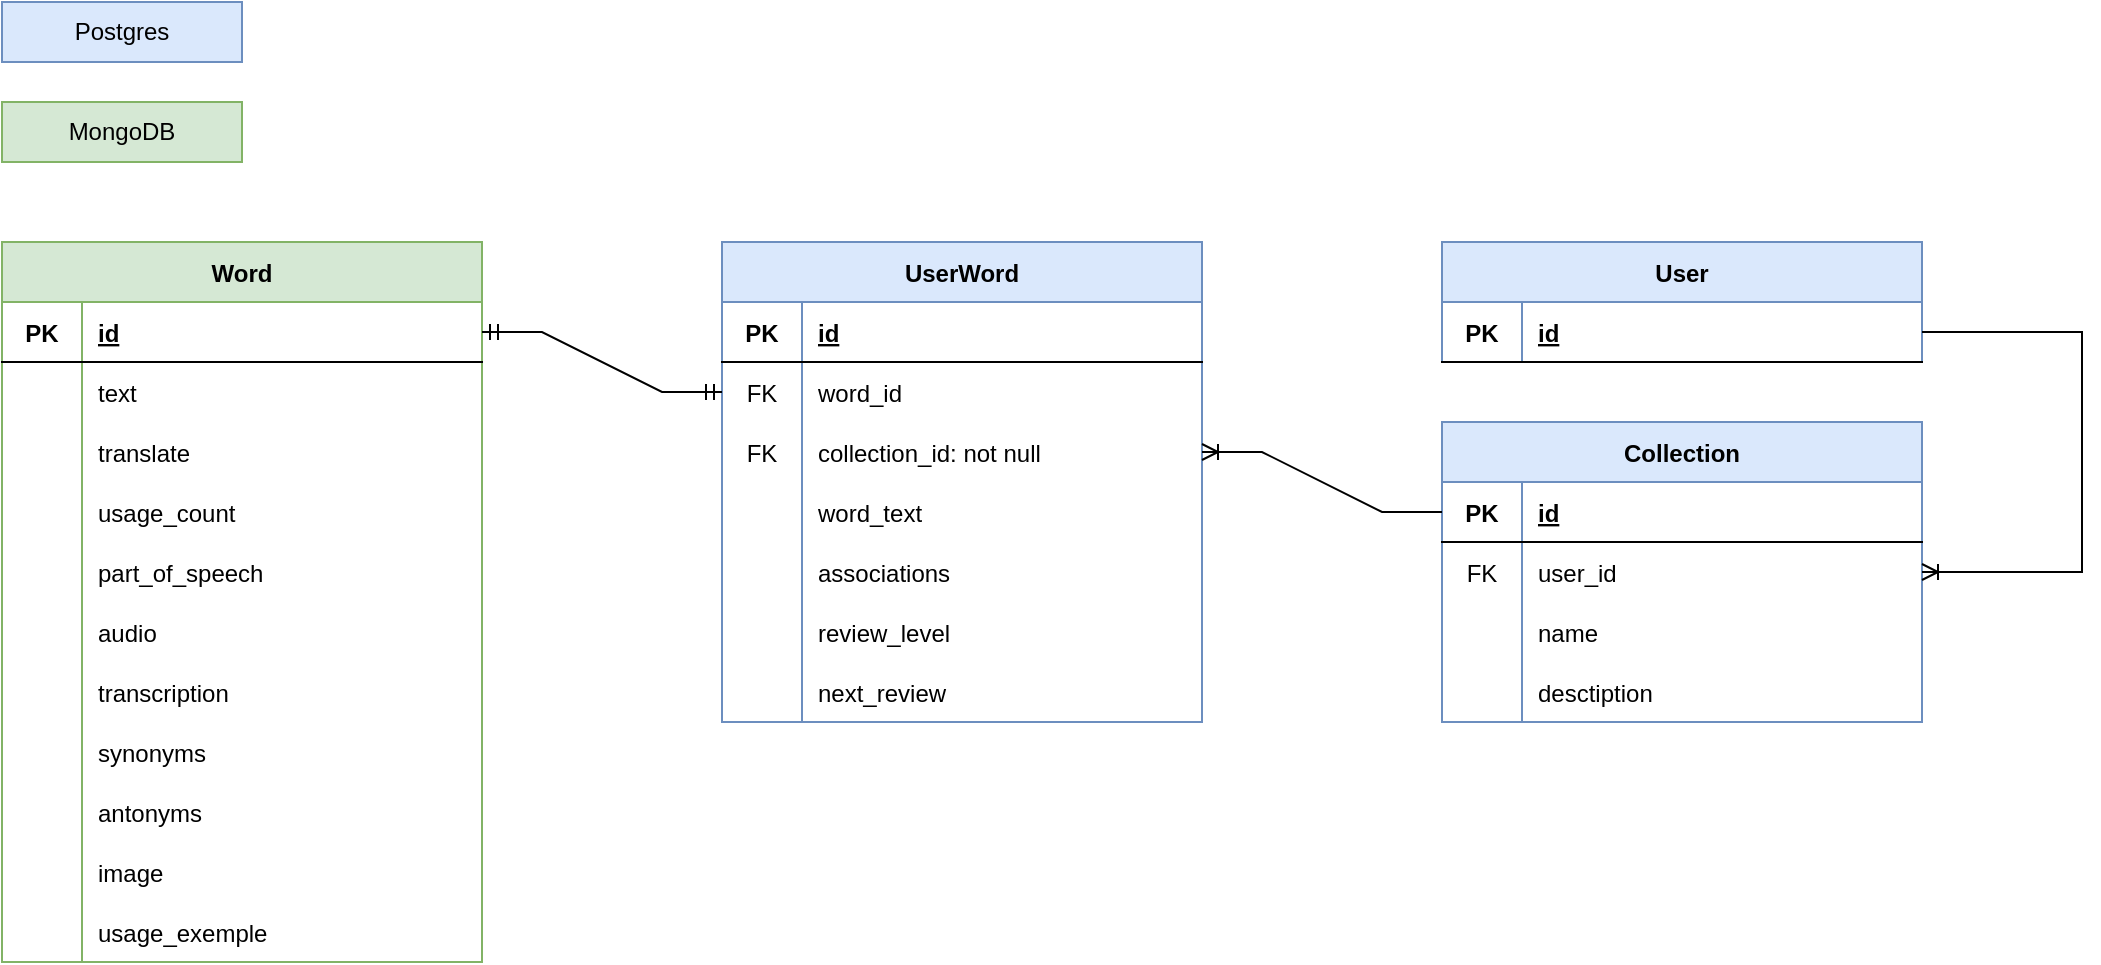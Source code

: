 <mxfile version="27.0.5">
  <diagram id="R2lEEEUBdFMjLlhIrx00" name="Page-1">
    <mxGraphModel dx="1375" dy="618" grid="1" gridSize="10" guides="1" tooltips="1" connect="1" arrows="1" fold="1" page="1" pageScale="1" pageWidth="850" pageHeight="1100" math="0" shadow="0" extFonts="Permanent Marker^https://fonts.googleapis.com/css?family=Permanent+Marker">
      <root>
        <mxCell id="0" />
        <mxCell id="1" parent="0" />
        <mxCell id="C-vyLk0tnHw3VtMMgP7b-23" value="Word" style="shape=table;startSize=30;container=1;collapsible=1;childLayout=tableLayout;fixedRows=1;rowLines=0;fontStyle=1;align=center;resizeLast=1;fillColor=#d5e8d4;strokeColor=#82b366;" parent="1" vertex="1">
          <mxGeometry x="320" y="240" width="240" height="360" as="geometry">
            <mxRectangle x="120" y="120" width="100" height="30" as="alternateBounds" />
          </mxGeometry>
        </mxCell>
        <mxCell id="C-vyLk0tnHw3VtMMgP7b-24" value="" style="shape=partialRectangle;collapsible=0;dropTarget=0;pointerEvents=0;fillColor=none;points=[[0,0.5],[1,0.5]];portConstraint=eastwest;top=0;left=0;right=0;bottom=1;" parent="C-vyLk0tnHw3VtMMgP7b-23" vertex="1">
          <mxGeometry y="30" width="240" height="30" as="geometry" />
        </mxCell>
        <mxCell id="C-vyLk0tnHw3VtMMgP7b-25" value="PK" style="shape=partialRectangle;overflow=hidden;connectable=0;fillColor=none;top=0;left=0;bottom=0;right=0;fontStyle=1;" parent="C-vyLk0tnHw3VtMMgP7b-24" vertex="1">
          <mxGeometry width="40" height="30" as="geometry">
            <mxRectangle width="40" height="30" as="alternateBounds" />
          </mxGeometry>
        </mxCell>
        <mxCell id="C-vyLk0tnHw3VtMMgP7b-26" value="id" style="shape=partialRectangle;overflow=hidden;connectable=0;fillColor=none;top=0;left=0;bottom=0;right=0;align=left;spacingLeft=6;fontStyle=5;" parent="C-vyLk0tnHw3VtMMgP7b-24" vertex="1">
          <mxGeometry x="40" width="200" height="30" as="geometry">
            <mxRectangle width="200" height="30" as="alternateBounds" />
          </mxGeometry>
        </mxCell>
        <mxCell id="C-vyLk0tnHw3VtMMgP7b-27" value="" style="shape=partialRectangle;collapsible=0;dropTarget=0;pointerEvents=0;fillColor=none;points=[[0,0.5],[1,0.5]];portConstraint=eastwest;top=0;left=0;right=0;bottom=0;" parent="C-vyLk0tnHw3VtMMgP7b-23" vertex="1">
          <mxGeometry y="60" width="240" height="30" as="geometry" />
        </mxCell>
        <mxCell id="C-vyLk0tnHw3VtMMgP7b-28" value="" style="shape=partialRectangle;overflow=hidden;connectable=0;fillColor=none;top=0;left=0;bottom=0;right=0;" parent="C-vyLk0tnHw3VtMMgP7b-27" vertex="1">
          <mxGeometry width="40" height="30" as="geometry">
            <mxRectangle width="40" height="30" as="alternateBounds" />
          </mxGeometry>
        </mxCell>
        <mxCell id="C-vyLk0tnHw3VtMMgP7b-29" value="text" style="shape=partialRectangle;overflow=hidden;connectable=0;fillColor=none;top=0;left=0;bottom=0;right=0;align=left;spacingLeft=6;" parent="C-vyLk0tnHw3VtMMgP7b-27" vertex="1">
          <mxGeometry x="40" width="200" height="30" as="geometry">
            <mxRectangle width="200" height="30" as="alternateBounds" />
          </mxGeometry>
        </mxCell>
        <mxCell id="F-sReFvH-4bTbb94XyUP-4" value="" style="shape=partialRectangle;collapsible=0;dropTarget=0;pointerEvents=0;fillColor=none;points=[[0,0.5],[1,0.5]];portConstraint=eastwest;top=0;left=0;right=0;bottom=0;" parent="C-vyLk0tnHw3VtMMgP7b-23" vertex="1">
          <mxGeometry y="90" width="240" height="30" as="geometry" />
        </mxCell>
        <mxCell id="F-sReFvH-4bTbb94XyUP-5" value="" style="shape=partialRectangle;overflow=hidden;connectable=0;fillColor=none;top=0;left=0;bottom=0;right=0;" parent="F-sReFvH-4bTbb94XyUP-4" vertex="1">
          <mxGeometry width="40" height="30" as="geometry">
            <mxRectangle width="40" height="30" as="alternateBounds" />
          </mxGeometry>
        </mxCell>
        <mxCell id="F-sReFvH-4bTbb94XyUP-6" value="translate" style="shape=partialRectangle;overflow=hidden;connectable=0;fillColor=none;top=0;left=0;bottom=0;right=0;align=left;spacingLeft=6;" parent="F-sReFvH-4bTbb94XyUP-4" vertex="1">
          <mxGeometry x="40" width="200" height="30" as="geometry">
            <mxRectangle width="200" height="30" as="alternateBounds" />
          </mxGeometry>
        </mxCell>
        <mxCell id="ywb25JipgvPAhc3oe862-24" style="shape=partialRectangle;collapsible=0;dropTarget=0;pointerEvents=0;fillColor=none;points=[[0,0.5],[1,0.5]];portConstraint=eastwest;top=0;left=0;right=0;bottom=0;" parent="C-vyLk0tnHw3VtMMgP7b-23" vertex="1">
          <mxGeometry y="120" width="240" height="30" as="geometry" />
        </mxCell>
        <mxCell id="ywb25JipgvPAhc3oe862-25" style="shape=partialRectangle;overflow=hidden;connectable=0;fillColor=none;top=0;left=0;bottom=0;right=0;" parent="ywb25JipgvPAhc3oe862-24" vertex="1">
          <mxGeometry width="40" height="30" as="geometry">
            <mxRectangle width="40" height="30" as="alternateBounds" />
          </mxGeometry>
        </mxCell>
        <mxCell id="ywb25JipgvPAhc3oe862-26" value="usage_count" style="shape=partialRectangle;overflow=hidden;connectable=0;fillColor=none;top=0;left=0;bottom=0;right=0;align=left;spacingLeft=6;" parent="ywb25JipgvPAhc3oe862-24" vertex="1">
          <mxGeometry x="40" width="200" height="30" as="geometry">
            <mxRectangle width="200" height="30" as="alternateBounds" />
          </mxGeometry>
        </mxCell>
        <mxCell id="rDy19cfPk4_bz0ccWUAK-1337" style="shape=partialRectangle;collapsible=0;dropTarget=0;pointerEvents=0;fillColor=none;points=[[0,0.5],[1,0.5]];portConstraint=eastwest;top=0;left=0;right=0;bottom=0;" parent="C-vyLk0tnHw3VtMMgP7b-23" vertex="1">
          <mxGeometry y="150" width="240" height="30" as="geometry" />
        </mxCell>
        <mxCell id="rDy19cfPk4_bz0ccWUAK-1338" style="shape=partialRectangle;overflow=hidden;connectable=0;fillColor=none;top=0;left=0;bottom=0;right=0;" parent="rDy19cfPk4_bz0ccWUAK-1337" vertex="1">
          <mxGeometry width="40" height="30" as="geometry">
            <mxRectangle width="40" height="30" as="alternateBounds" />
          </mxGeometry>
        </mxCell>
        <mxCell id="rDy19cfPk4_bz0ccWUAK-1339" value="part_of_speech" style="shape=partialRectangle;overflow=hidden;connectable=0;fillColor=none;top=0;left=0;bottom=0;right=0;align=left;spacingLeft=6;" parent="rDy19cfPk4_bz0ccWUAK-1337" vertex="1">
          <mxGeometry x="40" width="200" height="30" as="geometry">
            <mxRectangle width="200" height="30" as="alternateBounds" />
          </mxGeometry>
        </mxCell>
        <mxCell id="F-sReFvH-4bTbb94XyUP-7" value="" style="shape=partialRectangle;collapsible=0;dropTarget=0;pointerEvents=0;fillColor=none;points=[[0,0.5],[1,0.5]];portConstraint=eastwest;top=0;left=0;right=0;bottom=0;" parent="C-vyLk0tnHw3VtMMgP7b-23" vertex="1">
          <mxGeometry y="180" width="240" height="30" as="geometry" />
        </mxCell>
        <mxCell id="F-sReFvH-4bTbb94XyUP-8" value="" style="shape=partialRectangle;overflow=hidden;connectable=0;fillColor=none;top=0;left=0;bottom=0;right=0;" parent="F-sReFvH-4bTbb94XyUP-7" vertex="1">
          <mxGeometry width="40" height="30" as="geometry">
            <mxRectangle width="40" height="30" as="alternateBounds" />
          </mxGeometry>
        </mxCell>
        <mxCell id="F-sReFvH-4bTbb94XyUP-9" value="audio" style="shape=partialRectangle;overflow=hidden;connectable=0;fillColor=none;top=0;left=0;bottom=0;right=0;align=left;spacingLeft=6;" parent="F-sReFvH-4bTbb94XyUP-7" vertex="1">
          <mxGeometry x="40" width="200" height="30" as="geometry">
            <mxRectangle width="200" height="30" as="alternateBounds" />
          </mxGeometry>
        </mxCell>
        <mxCell id="F-sReFvH-4bTbb94XyUP-1" value="" style="shape=partialRectangle;collapsible=0;dropTarget=0;pointerEvents=0;fillColor=none;points=[[0,0.5],[1,0.5]];portConstraint=eastwest;top=0;left=0;right=0;bottom=0;" parent="C-vyLk0tnHw3VtMMgP7b-23" vertex="1">
          <mxGeometry y="210" width="240" height="30" as="geometry" />
        </mxCell>
        <mxCell id="F-sReFvH-4bTbb94XyUP-2" value="" style="shape=partialRectangle;overflow=hidden;connectable=0;fillColor=none;top=0;left=0;bottom=0;right=0;" parent="F-sReFvH-4bTbb94XyUP-1" vertex="1">
          <mxGeometry width="40" height="30" as="geometry">
            <mxRectangle width="40" height="30" as="alternateBounds" />
          </mxGeometry>
        </mxCell>
        <mxCell id="F-sReFvH-4bTbb94XyUP-3" value="transcription" style="shape=partialRectangle;overflow=hidden;connectable=0;fillColor=none;top=0;left=0;bottom=0;right=0;align=left;spacingLeft=6;" parent="F-sReFvH-4bTbb94XyUP-1" vertex="1">
          <mxGeometry x="40" width="200" height="30" as="geometry">
            <mxRectangle width="200" height="30" as="alternateBounds" />
          </mxGeometry>
        </mxCell>
        <mxCell id="F-sReFvH-4bTbb94XyUP-49" value="" style="shape=partialRectangle;collapsible=0;dropTarget=0;pointerEvents=0;fillColor=none;points=[[0,0.5],[1,0.5]];portConstraint=eastwest;top=0;left=0;right=0;bottom=0;" parent="C-vyLk0tnHw3VtMMgP7b-23" vertex="1">
          <mxGeometry y="240" width="240" height="30" as="geometry" />
        </mxCell>
        <mxCell id="F-sReFvH-4bTbb94XyUP-50" value="" style="shape=partialRectangle;overflow=hidden;connectable=0;fillColor=none;top=0;left=0;bottom=0;right=0;" parent="F-sReFvH-4bTbb94XyUP-49" vertex="1">
          <mxGeometry width="40" height="30" as="geometry">
            <mxRectangle width="40" height="30" as="alternateBounds" />
          </mxGeometry>
        </mxCell>
        <mxCell id="F-sReFvH-4bTbb94XyUP-51" value="synonyms" style="shape=partialRectangle;overflow=hidden;connectable=0;fillColor=none;top=0;left=0;bottom=0;right=0;align=left;spacingLeft=6;" parent="F-sReFvH-4bTbb94XyUP-49" vertex="1">
          <mxGeometry x="40" width="200" height="30" as="geometry">
            <mxRectangle width="200" height="30" as="alternateBounds" />
          </mxGeometry>
        </mxCell>
        <mxCell id="F-sReFvH-4bTbb94XyUP-52" value="" style="shape=partialRectangle;collapsible=0;dropTarget=0;pointerEvents=0;fillColor=none;points=[[0,0.5],[1,0.5]];portConstraint=eastwest;top=0;left=0;right=0;bottom=0;" parent="C-vyLk0tnHw3VtMMgP7b-23" vertex="1">
          <mxGeometry y="270" width="240" height="30" as="geometry" />
        </mxCell>
        <mxCell id="F-sReFvH-4bTbb94XyUP-53" value="" style="shape=partialRectangle;overflow=hidden;connectable=0;fillColor=none;top=0;left=0;bottom=0;right=0;" parent="F-sReFvH-4bTbb94XyUP-52" vertex="1">
          <mxGeometry width="40" height="30" as="geometry">
            <mxRectangle width="40" height="30" as="alternateBounds" />
          </mxGeometry>
        </mxCell>
        <mxCell id="F-sReFvH-4bTbb94XyUP-54" value="antonyms" style="shape=partialRectangle;overflow=hidden;connectable=0;fillColor=none;top=0;left=0;bottom=0;right=0;align=left;spacingLeft=6;" parent="F-sReFvH-4bTbb94XyUP-52" vertex="1">
          <mxGeometry x="40" width="200" height="30" as="geometry">
            <mxRectangle width="200" height="30" as="alternateBounds" />
          </mxGeometry>
        </mxCell>
        <mxCell id="F-sReFvH-4bTbb94XyUP-55" value="" style="shape=partialRectangle;collapsible=0;dropTarget=0;pointerEvents=0;fillColor=none;points=[[0,0.5],[1,0.5]];portConstraint=eastwest;top=0;left=0;right=0;bottom=0;" parent="C-vyLk0tnHw3VtMMgP7b-23" vertex="1">
          <mxGeometry y="300" width="240" height="30" as="geometry" />
        </mxCell>
        <mxCell id="F-sReFvH-4bTbb94XyUP-56" value="" style="shape=partialRectangle;overflow=hidden;connectable=0;fillColor=none;top=0;left=0;bottom=0;right=0;" parent="F-sReFvH-4bTbb94XyUP-55" vertex="1">
          <mxGeometry width="40" height="30" as="geometry">
            <mxRectangle width="40" height="30" as="alternateBounds" />
          </mxGeometry>
        </mxCell>
        <mxCell id="F-sReFvH-4bTbb94XyUP-57" value="image" style="shape=partialRectangle;overflow=hidden;connectable=0;fillColor=none;top=0;left=0;bottom=0;right=0;align=left;spacingLeft=6;" parent="F-sReFvH-4bTbb94XyUP-55" vertex="1">
          <mxGeometry x="40" width="200" height="30" as="geometry">
            <mxRectangle width="200" height="30" as="alternateBounds" />
          </mxGeometry>
        </mxCell>
        <mxCell id="F-sReFvH-4bTbb94XyUP-58" value="" style="shape=partialRectangle;collapsible=0;dropTarget=0;pointerEvents=0;fillColor=none;points=[[0,0.5],[1,0.5]];portConstraint=eastwest;top=0;left=0;right=0;bottom=0;" parent="C-vyLk0tnHw3VtMMgP7b-23" vertex="1">
          <mxGeometry y="330" width="240" height="30" as="geometry" />
        </mxCell>
        <mxCell id="F-sReFvH-4bTbb94XyUP-59" value="" style="shape=partialRectangle;overflow=hidden;connectable=0;fillColor=none;top=0;left=0;bottom=0;right=0;" parent="F-sReFvH-4bTbb94XyUP-58" vertex="1">
          <mxGeometry width="40" height="30" as="geometry">
            <mxRectangle width="40" height="30" as="alternateBounds" />
          </mxGeometry>
        </mxCell>
        <mxCell id="F-sReFvH-4bTbb94XyUP-60" value="usage_exemple" style="shape=partialRectangle;overflow=hidden;connectable=0;fillColor=none;top=0;left=0;bottom=0;right=0;align=left;spacingLeft=6;" parent="F-sReFvH-4bTbb94XyUP-58" vertex="1">
          <mxGeometry x="40" width="200" height="30" as="geometry">
            <mxRectangle width="200" height="30" as="alternateBounds" />
          </mxGeometry>
        </mxCell>
        <mxCell id="F-sReFvH-4bTbb94XyUP-32" value="User" style="shape=table;startSize=30;container=1;collapsible=1;childLayout=tableLayout;fixedRows=1;rowLines=0;fontStyle=1;align=center;resizeLast=1;fillColor=#dae8fc;strokeColor=#6c8ebf;" parent="1" vertex="1">
          <mxGeometry x="1040" y="240" width="240" height="60" as="geometry">
            <mxRectangle x="120" y="120" width="100" height="30" as="alternateBounds" />
          </mxGeometry>
        </mxCell>
        <mxCell id="F-sReFvH-4bTbb94XyUP-33" value="" style="shape=partialRectangle;collapsible=0;dropTarget=0;pointerEvents=0;fillColor=none;points=[[0,0.5],[1,0.5]];portConstraint=eastwest;top=0;left=0;right=0;bottom=1;" parent="F-sReFvH-4bTbb94XyUP-32" vertex="1">
          <mxGeometry y="30" width="240" height="30" as="geometry" />
        </mxCell>
        <mxCell id="F-sReFvH-4bTbb94XyUP-34" value="PK" style="shape=partialRectangle;overflow=hidden;connectable=0;fillColor=none;top=0;left=0;bottom=0;right=0;fontStyle=1;" parent="F-sReFvH-4bTbb94XyUP-33" vertex="1">
          <mxGeometry width="40" height="30" as="geometry">
            <mxRectangle width="40" height="30" as="alternateBounds" />
          </mxGeometry>
        </mxCell>
        <mxCell id="F-sReFvH-4bTbb94XyUP-35" value="id" style="shape=partialRectangle;overflow=hidden;connectable=0;fillColor=none;top=0;left=0;bottom=0;right=0;align=left;spacingLeft=6;fontStyle=5;" parent="F-sReFvH-4bTbb94XyUP-33" vertex="1">
          <mxGeometry x="40" width="200" height="30" as="geometry">
            <mxRectangle width="200" height="30" as="alternateBounds" />
          </mxGeometry>
        </mxCell>
        <mxCell id="F-sReFvH-4bTbb94XyUP-48" style="edgeStyle=orthogonalEdgeStyle;rounded=0;orthogonalLoop=1;jettySize=auto;html=1;exitX=1;exitY=0.5;exitDx=0;exitDy=0;" parent="1" target="F-sReFvH-4bTbb94XyUP-33" edge="1">
          <mxGeometry relative="1" as="geometry" />
        </mxCell>
        <mxCell id="rDy19cfPk4_bz0ccWUAK-1" value="Collection" style="shape=table;startSize=30;container=1;collapsible=1;childLayout=tableLayout;fixedRows=1;rowLines=0;fontStyle=1;align=center;resizeLast=1;fillColor=#dae8fc;strokeColor=#6c8ebf;" parent="1" vertex="1">
          <mxGeometry x="1040" y="330" width="240" height="150" as="geometry">
            <mxRectangle x="850" y="80" width="100" height="30" as="alternateBounds" />
          </mxGeometry>
        </mxCell>
        <mxCell id="rDy19cfPk4_bz0ccWUAK-2" value="" style="shape=partialRectangle;collapsible=0;dropTarget=0;pointerEvents=0;fillColor=none;points=[[0,0.5],[1,0.5]];portConstraint=eastwest;top=0;left=0;right=0;bottom=1;" parent="rDy19cfPk4_bz0ccWUAK-1" vertex="1">
          <mxGeometry y="30" width="240" height="30" as="geometry" />
        </mxCell>
        <mxCell id="rDy19cfPk4_bz0ccWUAK-3" value="PK" style="shape=partialRectangle;overflow=hidden;connectable=0;fillColor=none;top=0;left=0;bottom=0;right=0;fontStyle=1;" parent="rDy19cfPk4_bz0ccWUAK-2" vertex="1">
          <mxGeometry width="40" height="30" as="geometry">
            <mxRectangle width="40" height="30" as="alternateBounds" />
          </mxGeometry>
        </mxCell>
        <mxCell id="rDy19cfPk4_bz0ccWUAK-4" value="id" style="shape=partialRectangle;overflow=hidden;connectable=0;fillColor=none;top=0;left=0;bottom=0;right=0;align=left;spacingLeft=6;fontStyle=5;" parent="rDy19cfPk4_bz0ccWUAK-2" vertex="1">
          <mxGeometry x="40" width="200" height="30" as="geometry">
            <mxRectangle width="200" height="30" as="alternateBounds" />
          </mxGeometry>
        </mxCell>
        <mxCell id="ywb25JipgvPAhc3oe862-16" style="shape=partialRectangle;collapsible=0;dropTarget=0;pointerEvents=0;fillColor=none;points=[[0,0.5],[1,0.5]];portConstraint=eastwest;top=0;left=0;right=0;bottom=0;" parent="rDy19cfPk4_bz0ccWUAK-1" vertex="1">
          <mxGeometry y="60" width="240" height="30" as="geometry" />
        </mxCell>
        <mxCell id="ywb25JipgvPAhc3oe862-17" value="FK" style="shape=partialRectangle;overflow=hidden;connectable=0;fillColor=none;top=0;left=0;bottom=0;right=0;" parent="ywb25JipgvPAhc3oe862-16" vertex="1">
          <mxGeometry width="40" height="30" as="geometry">
            <mxRectangle width="40" height="30" as="alternateBounds" />
          </mxGeometry>
        </mxCell>
        <mxCell id="ywb25JipgvPAhc3oe862-18" value="user_id" style="shape=partialRectangle;overflow=hidden;connectable=0;fillColor=none;top=0;left=0;bottom=0;right=0;align=left;spacingLeft=6;" parent="ywb25JipgvPAhc3oe862-16" vertex="1">
          <mxGeometry x="40" width="200" height="30" as="geometry">
            <mxRectangle width="200" height="30" as="alternateBounds" />
          </mxGeometry>
        </mxCell>
        <mxCell id="rDy19cfPk4_bz0ccWUAK-5" value="" style="shape=partialRectangle;collapsible=0;dropTarget=0;pointerEvents=0;fillColor=none;points=[[0,0.5],[1,0.5]];portConstraint=eastwest;top=0;left=0;right=0;bottom=0;" parent="rDy19cfPk4_bz0ccWUAK-1" vertex="1">
          <mxGeometry y="90" width="240" height="30" as="geometry" />
        </mxCell>
        <mxCell id="rDy19cfPk4_bz0ccWUAK-6" value="" style="shape=partialRectangle;overflow=hidden;connectable=0;fillColor=none;top=0;left=0;bottom=0;right=0;" parent="rDy19cfPk4_bz0ccWUAK-5" vertex="1">
          <mxGeometry width="40" height="30" as="geometry">
            <mxRectangle width="40" height="30" as="alternateBounds" />
          </mxGeometry>
        </mxCell>
        <mxCell id="rDy19cfPk4_bz0ccWUAK-7" value="name" style="shape=partialRectangle;overflow=hidden;connectable=0;fillColor=none;top=0;left=0;bottom=0;right=0;align=left;spacingLeft=6;" parent="rDy19cfPk4_bz0ccWUAK-5" vertex="1">
          <mxGeometry x="40" width="200" height="30" as="geometry">
            <mxRectangle width="200" height="30" as="alternateBounds" />
          </mxGeometry>
        </mxCell>
        <mxCell id="rDy19cfPk4_bz0ccWUAK-1334" style="shape=partialRectangle;collapsible=0;dropTarget=0;pointerEvents=0;fillColor=none;points=[[0,0.5],[1,0.5]];portConstraint=eastwest;top=0;left=0;right=0;bottom=0;" parent="rDy19cfPk4_bz0ccWUAK-1" vertex="1">
          <mxGeometry y="120" width="240" height="30" as="geometry" />
        </mxCell>
        <mxCell id="rDy19cfPk4_bz0ccWUAK-1335" style="shape=partialRectangle;overflow=hidden;connectable=0;fillColor=none;top=0;left=0;bottom=0;right=0;" parent="rDy19cfPk4_bz0ccWUAK-1334" vertex="1">
          <mxGeometry width="40" height="30" as="geometry">
            <mxRectangle width="40" height="30" as="alternateBounds" />
          </mxGeometry>
        </mxCell>
        <mxCell id="rDy19cfPk4_bz0ccWUAK-1336" value="desctiption" style="shape=partialRectangle;overflow=hidden;connectable=0;fillColor=none;top=0;left=0;bottom=0;right=0;align=left;spacingLeft=6;" parent="rDy19cfPk4_bz0ccWUAK-1334" vertex="1">
          <mxGeometry x="40" width="200" height="30" as="geometry">
            <mxRectangle width="200" height="30" as="alternateBounds" />
          </mxGeometry>
        </mxCell>
        <mxCell id="rDy19cfPk4_bz0ccWUAK-738" value="UserWord" style="shape=table;startSize=30;container=1;collapsible=1;childLayout=tableLayout;fixedRows=1;rowLines=0;fontStyle=1;align=center;resizeLast=1;fillColor=#dae8fc;strokeColor=#6c8ebf;" parent="1" vertex="1">
          <mxGeometry x="680" y="240" width="240" height="240" as="geometry">
            <mxRectangle x="120" y="120" width="100" height="30" as="alternateBounds" />
          </mxGeometry>
        </mxCell>
        <mxCell id="rDy19cfPk4_bz0ccWUAK-739" value="" style="shape=partialRectangle;collapsible=0;dropTarget=0;pointerEvents=0;fillColor=none;points=[[0,0.5],[1,0.5]];portConstraint=eastwest;top=0;left=0;right=0;bottom=1;" parent="rDy19cfPk4_bz0ccWUAK-738" vertex="1">
          <mxGeometry y="30" width="240" height="30" as="geometry" />
        </mxCell>
        <mxCell id="rDy19cfPk4_bz0ccWUAK-740" value="PK" style="shape=partialRectangle;overflow=hidden;connectable=0;fillColor=none;top=0;left=0;bottom=0;right=0;fontStyle=1;" parent="rDy19cfPk4_bz0ccWUAK-739" vertex="1">
          <mxGeometry width="40.0" height="30" as="geometry">
            <mxRectangle width="40.0" height="30" as="alternateBounds" />
          </mxGeometry>
        </mxCell>
        <mxCell id="rDy19cfPk4_bz0ccWUAK-741" value="id" style="shape=partialRectangle;overflow=hidden;connectable=0;fillColor=none;top=0;left=0;bottom=0;right=0;align=left;spacingLeft=6;fontStyle=5;" parent="rDy19cfPk4_bz0ccWUAK-739" vertex="1">
          <mxGeometry x="40.0" width="200.0" height="30" as="geometry">
            <mxRectangle width="200.0" height="30" as="alternateBounds" />
          </mxGeometry>
        </mxCell>
        <mxCell id="rDy19cfPk4_bz0ccWUAK-742" value="" style="shape=partialRectangle;collapsible=0;dropTarget=0;pointerEvents=0;fillColor=none;points=[[0,0.5],[1,0.5]];portConstraint=eastwest;top=0;left=0;right=0;bottom=0;" parent="rDy19cfPk4_bz0ccWUAK-738" vertex="1">
          <mxGeometry y="60" width="240" height="30" as="geometry" />
        </mxCell>
        <mxCell id="rDy19cfPk4_bz0ccWUAK-743" value="FK" style="shape=partialRectangle;overflow=hidden;connectable=0;fillColor=none;top=0;left=0;bottom=0;right=0;" parent="rDy19cfPk4_bz0ccWUAK-742" vertex="1">
          <mxGeometry width="40.0" height="30" as="geometry">
            <mxRectangle width="40.0" height="30" as="alternateBounds" />
          </mxGeometry>
        </mxCell>
        <mxCell id="rDy19cfPk4_bz0ccWUAK-744" value="word_id" style="shape=partialRectangle;overflow=hidden;connectable=0;fillColor=none;top=0;left=0;bottom=0;right=0;align=left;spacingLeft=6;" parent="rDy19cfPk4_bz0ccWUAK-742" vertex="1">
          <mxGeometry x="40.0" width="200.0" height="30" as="geometry">
            <mxRectangle width="200.0" height="30" as="alternateBounds" />
          </mxGeometry>
        </mxCell>
        <mxCell id="rDy19cfPk4_bz0ccWUAK-751" style="shape=partialRectangle;collapsible=0;dropTarget=0;pointerEvents=0;fillColor=none;points=[[0,0.5],[1,0.5]];portConstraint=eastwest;top=0;left=0;right=0;bottom=0;" parent="rDy19cfPk4_bz0ccWUAK-738" vertex="1">
          <mxGeometry y="90" width="240" height="30" as="geometry" />
        </mxCell>
        <mxCell id="rDy19cfPk4_bz0ccWUAK-752" value="FK" style="shape=partialRectangle;overflow=hidden;connectable=0;fillColor=none;top=0;left=0;bottom=0;right=0;" parent="rDy19cfPk4_bz0ccWUAK-751" vertex="1">
          <mxGeometry width="40.0" height="30" as="geometry">
            <mxRectangle width="40.0" height="30" as="alternateBounds" />
          </mxGeometry>
        </mxCell>
        <mxCell id="rDy19cfPk4_bz0ccWUAK-753" value="collection_id: not null" style="shape=partialRectangle;overflow=hidden;connectable=0;fillColor=none;top=0;left=0;bottom=0;right=0;align=left;spacingLeft=6;" parent="rDy19cfPk4_bz0ccWUAK-751" vertex="1">
          <mxGeometry x="40.0" width="200.0" height="30" as="geometry">
            <mxRectangle width="200.0" height="30" as="alternateBounds" />
          </mxGeometry>
        </mxCell>
        <mxCell id="ywb25JipgvPAhc3oe862-32" style="shape=partialRectangle;collapsible=0;dropTarget=0;pointerEvents=0;fillColor=none;points=[[0,0.5],[1,0.5]];portConstraint=eastwest;top=0;left=0;right=0;bottom=0;" parent="rDy19cfPk4_bz0ccWUAK-738" vertex="1">
          <mxGeometry y="120" width="240" height="30" as="geometry" />
        </mxCell>
        <mxCell id="ywb25JipgvPAhc3oe862-33" style="shape=partialRectangle;overflow=hidden;connectable=0;fillColor=none;top=0;left=0;bottom=0;right=0;" parent="ywb25JipgvPAhc3oe862-32" vertex="1">
          <mxGeometry width="40.0" height="30" as="geometry">
            <mxRectangle width="40.0" height="30" as="alternateBounds" />
          </mxGeometry>
        </mxCell>
        <mxCell id="ywb25JipgvPAhc3oe862-34" value="word_text" style="shape=partialRectangle;overflow=hidden;connectable=0;fillColor=none;top=0;left=0;bottom=0;right=0;align=left;spacingLeft=6;" parent="ywb25JipgvPAhc3oe862-32" vertex="1">
          <mxGeometry x="40.0" width="200.0" height="30" as="geometry">
            <mxRectangle width="200.0" height="30" as="alternateBounds" />
          </mxGeometry>
        </mxCell>
        <mxCell id="rDy19cfPk4_bz0ccWUAK-745" value="" style="shape=partialRectangle;collapsible=0;dropTarget=0;pointerEvents=0;fillColor=none;points=[[0,0.5],[1,0.5]];portConstraint=eastwest;top=0;left=0;right=0;bottom=0;" parent="rDy19cfPk4_bz0ccWUAK-738" vertex="1">
          <mxGeometry y="150" width="240" height="30" as="geometry" />
        </mxCell>
        <mxCell id="rDy19cfPk4_bz0ccWUAK-746" value="" style="shape=partialRectangle;overflow=hidden;connectable=0;fillColor=none;top=0;left=0;bottom=0;right=0;" parent="rDy19cfPk4_bz0ccWUAK-745" vertex="1">
          <mxGeometry width="40.0" height="30" as="geometry">
            <mxRectangle width="40.0" height="30" as="alternateBounds" />
          </mxGeometry>
        </mxCell>
        <mxCell id="rDy19cfPk4_bz0ccWUAK-747" value="associations" style="shape=partialRectangle;overflow=hidden;connectable=0;fillColor=none;top=0;left=0;bottom=0;right=0;align=left;spacingLeft=6;" parent="rDy19cfPk4_bz0ccWUAK-745" vertex="1">
          <mxGeometry x="40.0" width="200.0" height="30" as="geometry">
            <mxRectangle width="200.0" height="30" as="alternateBounds" />
          </mxGeometry>
        </mxCell>
        <mxCell id="rDy19cfPk4_bz0ccWUAK-748" value="" style="shape=partialRectangle;collapsible=0;dropTarget=0;pointerEvents=0;fillColor=none;points=[[0,0.5],[1,0.5]];portConstraint=eastwest;top=0;left=0;right=0;bottom=0;" parent="rDy19cfPk4_bz0ccWUAK-738" vertex="1">
          <mxGeometry y="180" width="240" height="30" as="geometry" />
        </mxCell>
        <mxCell id="rDy19cfPk4_bz0ccWUAK-749" value="" style="shape=partialRectangle;overflow=hidden;connectable=0;fillColor=none;top=0;left=0;bottom=0;right=0;" parent="rDy19cfPk4_bz0ccWUAK-748" vertex="1">
          <mxGeometry width="40.0" height="30" as="geometry">
            <mxRectangle width="40.0" height="30" as="alternateBounds" />
          </mxGeometry>
        </mxCell>
        <mxCell id="rDy19cfPk4_bz0ccWUAK-750" value="review_level" style="shape=partialRectangle;overflow=hidden;connectable=0;fillColor=none;top=0;left=0;bottom=0;right=0;align=left;spacingLeft=6;" parent="rDy19cfPk4_bz0ccWUAK-748" vertex="1">
          <mxGeometry x="40.0" width="200.0" height="30" as="geometry">
            <mxRectangle width="200.0" height="30" as="alternateBounds" />
          </mxGeometry>
        </mxCell>
        <mxCell id="ywb25JipgvPAhc3oe862-82" style="shape=partialRectangle;collapsible=0;dropTarget=0;pointerEvents=0;fillColor=none;points=[[0,0.5],[1,0.5]];portConstraint=eastwest;top=0;left=0;right=0;bottom=0;" parent="rDy19cfPk4_bz0ccWUAK-738" vertex="1">
          <mxGeometry y="210" width="240" height="30" as="geometry" />
        </mxCell>
        <mxCell id="ywb25JipgvPAhc3oe862-83" style="shape=partialRectangle;overflow=hidden;connectable=0;fillColor=none;top=0;left=0;bottom=0;right=0;" parent="ywb25JipgvPAhc3oe862-82" vertex="1">
          <mxGeometry width="40.0" height="30" as="geometry">
            <mxRectangle width="40.0" height="30" as="alternateBounds" />
          </mxGeometry>
        </mxCell>
        <mxCell id="ywb25JipgvPAhc3oe862-84" value="next_review" style="shape=partialRectangle;overflow=hidden;connectable=0;fillColor=none;top=0;left=0;bottom=0;right=0;align=left;spacingLeft=6;" parent="ywb25JipgvPAhc3oe862-82" vertex="1">
          <mxGeometry x="40.0" width="200.0" height="30" as="geometry">
            <mxRectangle width="200.0" height="30" as="alternateBounds" />
          </mxGeometry>
        </mxCell>
        <mxCell id="rDy19cfPk4_bz0ccWUAK-992" value="" style="edgeStyle=entityRelationEdgeStyle;fontSize=12;html=1;endArrow=ERoneToMany;rounded=0;" parent="1" source="rDy19cfPk4_bz0ccWUAK-2" target="rDy19cfPk4_bz0ccWUAK-751" edge="1">
          <mxGeometry width="100" height="100" relative="1" as="geometry">
            <mxPoint x="980" y="520" as="sourcePoint" />
            <mxPoint x="1080" y="420" as="targetPoint" />
          </mxGeometry>
        </mxCell>
        <mxCell id="rDy19cfPk4_bz0ccWUAK-993" value="" style="edgeStyle=entityRelationEdgeStyle;fontSize=12;html=1;endArrow=ERmandOne;startArrow=ERmandOne;rounded=0;" parent="1" source="C-vyLk0tnHw3VtMMgP7b-24" target="rDy19cfPk4_bz0ccWUAK-742" edge="1">
          <mxGeometry width="100" height="100" relative="1" as="geometry">
            <mxPoint x="620" y="410" as="sourcePoint" />
            <mxPoint x="720" y="310" as="targetPoint" />
          </mxGeometry>
        </mxCell>
        <mxCell id="ywb25JipgvPAhc3oe862-27" value="" style="edgeStyle=elbowEdgeStyle;fontSize=12;html=1;endArrow=ERoneToMany;rounded=0;" parent="1" source="F-sReFvH-4bTbb94XyUP-33" target="ywb25JipgvPAhc3oe862-16" edge="1">
          <mxGeometry width="100" height="100" relative="1" as="geometry">
            <mxPoint x="1510" y="330" as="sourcePoint" />
            <mxPoint x="1370" y="390" as="targetPoint" />
            <Array as="points">
              <mxPoint x="1360" y="370" />
            </Array>
          </mxGeometry>
        </mxCell>
        <mxCell id="ywb25JipgvPAhc3oe862-80" value="MongoDB" style="rounded=0;whiteSpace=wrap;html=1;fillColor=#d5e8d4;strokeColor=#82b366;" parent="1" vertex="1">
          <mxGeometry x="320" y="170" width="120" height="30" as="geometry" />
        </mxCell>
        <mxCell id="ywb25JipgvPAhc3oe862-81" value="Postgres" style="rounded=0;whiteSpace=wrap;html=1;fillColor=#dae8fc;strokeColor=#6c8ebf;" parent="1" vertex="1">
          <mxGeometry x="320" y="120" width="120" height="30" as="geometry" />
        </mxCell>
      </root>
    </mxGraphModel>
  </diagram>
</mxfile>
